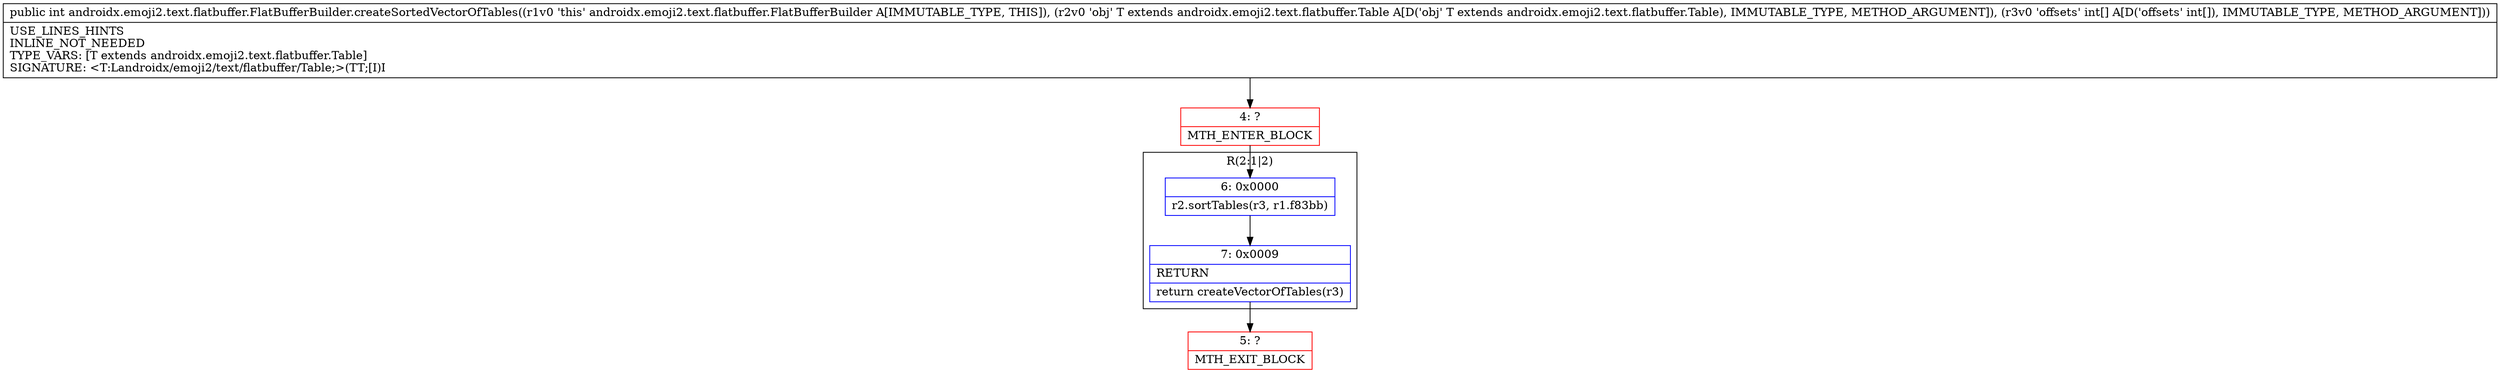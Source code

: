 digraph "CFG forandroidx.emoji2.text.flatbuffer.FlatBufferBuilder.createSortedVectorOfTables(Landroidx\/emoji2\/text\/flatbuffer\/Table;[I)I" {
subgraph cluster_Region_1206565204 {
label = "R(2:1|2)";
node [shape=record,color=blue];
Node_6 [shape=record,label="{6\:\ 0x0000|r2.sortTables(r3, r1.f83bb)\l}"];
Node_7 [shape=record,label="{7\:\ 0x0009|RETURN\l|return createVectorOfTables(r3)\l}"];
}
Node_4 [shape=record,color=red,label="{4\:\ ?|MTH_ENTER_BLOCK\l}"];
Node_5 [shape=record,color=red,label="{5\:\ ?|MTH_EXIT_BLOCK\l}"];
MethodNode[shape=record,label="{public int androidx.emoji2.text.flatbuffer.FlatBufferBuilder.createSortedVectorOfTables((r1v0 'this' androidx.emoji2.text.flatbuffer.FlatBufferBuilder A[IMMUTABLE_TYPE, THIS]), (r2v0 'obj' T extends androidx.emoji2.text.flatbuffer.Table A[D('obj' T extends androidx.emoji2.text.flatbuffer.Table), IMMUTABLE_TYPE, METHOD_ARGUMENT]), (r3v0 'offsets' int[] A[D('offsets' int[]), IMMUTABLE_TYPE, METHOD_ARGUMENT]))  | USE_LINES_HINTS\lINLINE_NOT_NEEDED\lTYPE_VARS: [T extends androidx.emoji2.text.flatbuffer.Table]\lSIGNATURE: \<T:Landroidx\/emoji2\/text\/flatbuffer\/Table;\>(TT;[I)I\l}"];
MethodNode -> Node_4;Node_6 -> Node_7;
Node_7 -> Node_5;
Node_4 -> Node_6;
}

